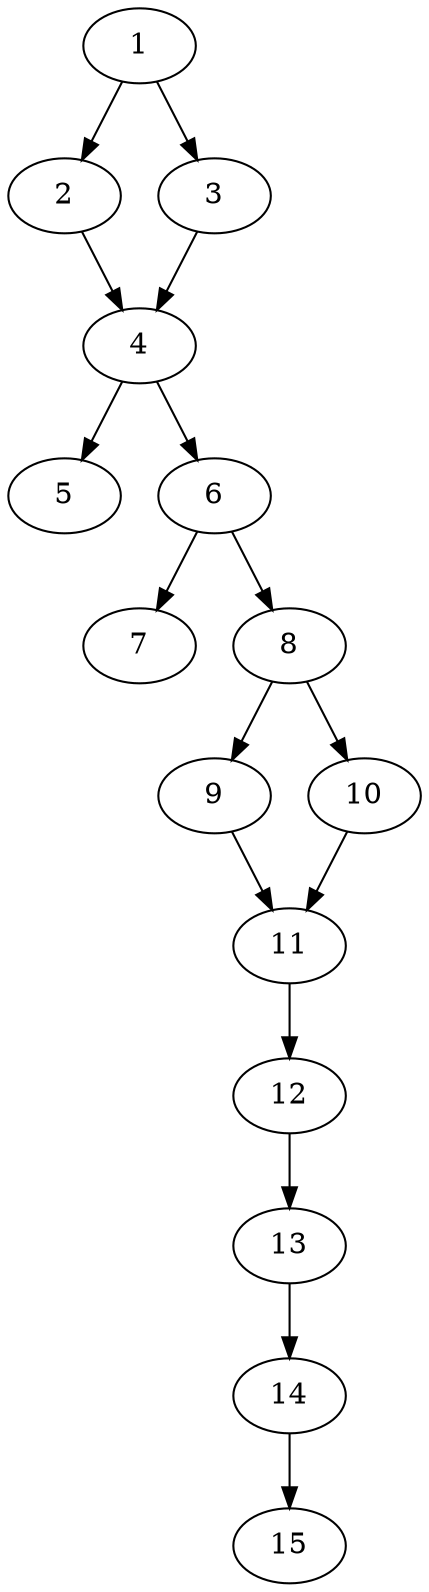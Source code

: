 // DAG automatically generated by daggen at Thu Oct  3 13:59:26 2019
// ./daggen --dot -n 15 --ccr 0.5 --fat 0.3 --regular 0.5 --density 0.7 --mindata 5242880 --maxdata 52428800 
digraph G {
  1 [size="42203136", alpha="0.14", expect_size="21101568"] 
  1 -> 2 [size ="21101568"]
  1 -> 3 [size ="21101568"]
  2 [size="34617344", alpha="0.04", expect_size="17308672"] 
  2 -> 4 [size ="17308672"]
  3 [size="37326848", alpha="0.04", expect_size="18663424"] 
  3 -> 4 [size ="18663424"]
  4 [size="43005952", alpha="0.16", expect_size="21502976"] 
  4 -> 5 [size ="21502976"]
  4 -> 6 [size ="21502976"]
  5 [size="75988992", alpha="0.03", expect_size="37994496"] 
  6 [size="80590848", alpha="0.09", expect_size="40295424"] 
  6 -> 7 [size ="40295424"]
  6 -> 8 [size ="40295424"]
  7 [size="59740160", alpha="0.12", expect_size="29870080"] 
  8 [size="42366976", alpha="0.05", expect_size="21183488"] 
  8 -> 9 [size ="21183488"]
  8 -> 10 [size ="21183488"]
  9 [size="103276544", alpha="0.14", expect_size="51638272"] 
  9 -> 11 [size ="51638272"]
  10 [size="43327488", alpha="0.14", expect_size="21663744"] 
  10 -> 11 [size ="21663744"]
  11 [size="78446592", alpha="0.01", expect_size="39223296"] 
  11 -> 12 [size ="39223296"]
  12 [size="49764352", alpha="0.02", expect_size="24882176"] 
  12 -> 13 [size ="24882176"]
  13 [size="69535744", alpha="0.19", expect_size="34767872"] 
  13 -> 14 [size ="34767872"]
  14 [size="86099968", alpha="0.12", expect_size="43049984"] 
  14 -> 15 [size ="43049984"]
  15 [size="69103616", alpha="0.02", expect_size="34551808"] 
}
